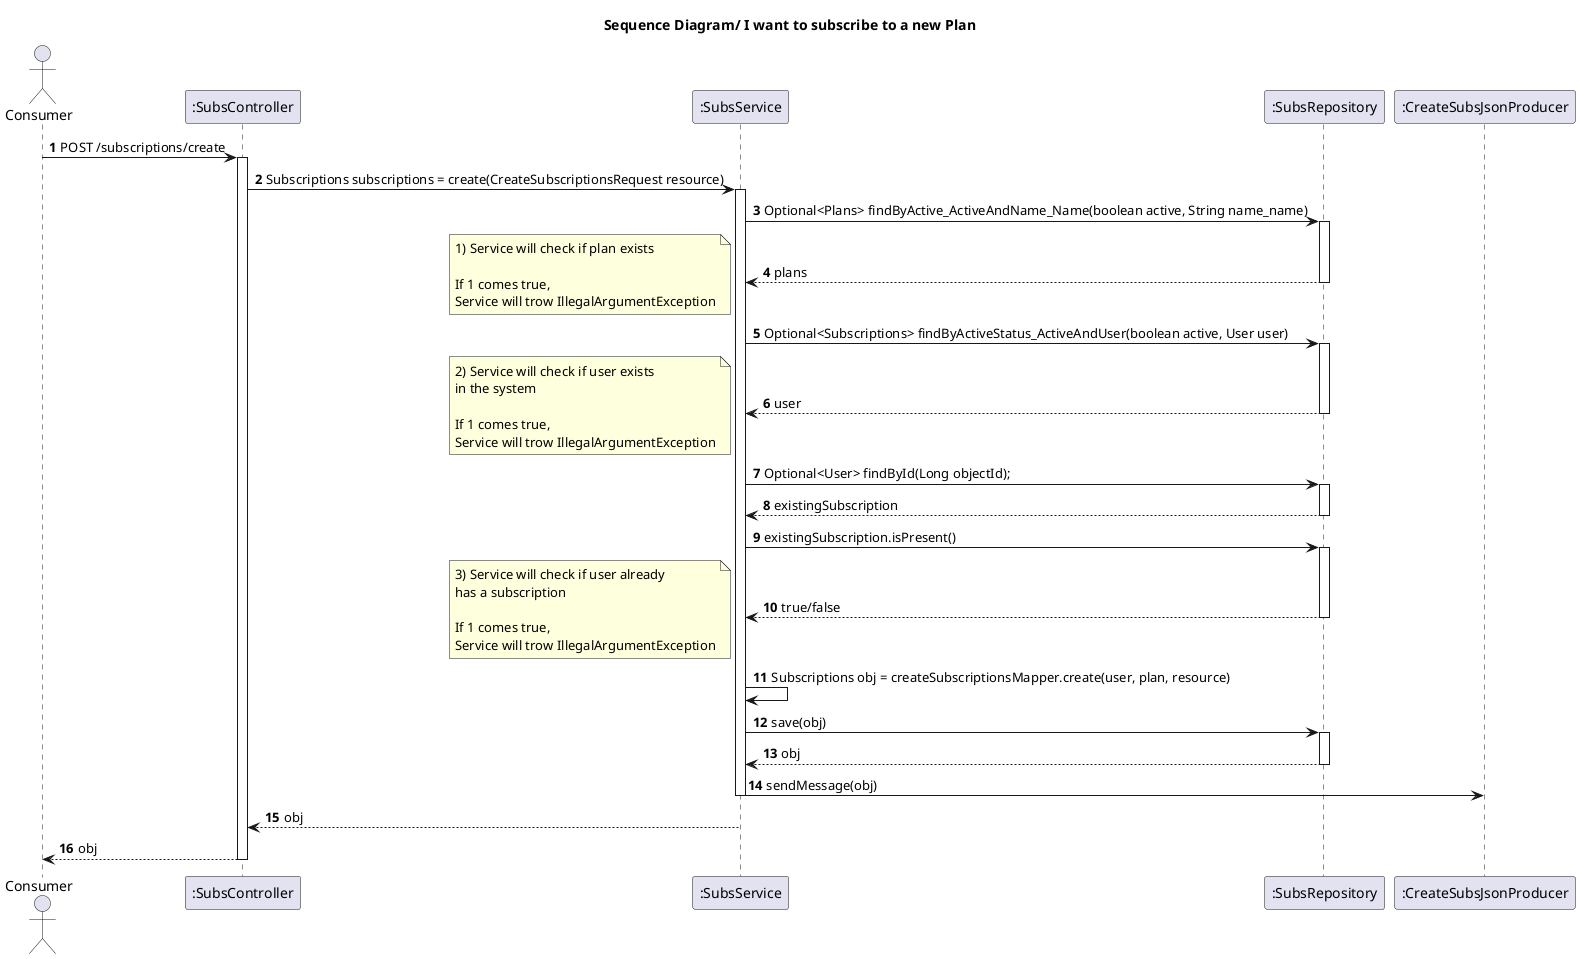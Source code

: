 @startuml
'https://plantuml.com/sequence-diagram
autonumber
title Sequence Diagram/ I want to subscribe to a new Plan

autonumber

actor "Consumer" as Ac
participant ":SubsController" as Ctrl
participant ":SubsService" as Serv
participant ":SubsRepository" as Repo
participant ":CreateSubsJsonProducer" as producer

Ac -> Ctrl ++ : POST /subscriptions/create
Ctrl -> Serv ++ :Subscriptions subscriptions = create(CreateSubscriptionsRequest resource)
Serv -> Repo ++ :	Optional<Plans> findByActive_ActiveAndName_Name(boolean active, String name_name)
Repo --> Serv -- : plans

note left
1) Service will check if plan exists

If 1 comes true,
Service will trow IllegalArgumentException
end note

Serv -> Repo ++ :	Optional<Subscriptions> findByActiveStatus_ActiveAndUser(boolean active, User user)
Repo --> Serv -- : user

note left
2) Service will check if user exists
in the system

If 1 comes true,
Service will trow IllegalArgumentException
end note

Serv -> Repo ++ :	Optional<User> findById(Long objectId);
Repo --> Serv -- : existingSubscription
Serv -> Repo ++ : existingSubscription.isPresent()
Repo --> Serv -- : true/false


note left
3) Service will check if user already
has a subscription

If 1 comes true,
Service will trow IllegalArgumentException
end note


Serv -> Serv : Subscriptions obj = createSubscriptionsMapper.create(user, plan, resource)

Serv -> Repo ++: save(obj)
Repo --> Serv --: obj

Serv -> producer -- : sendMessage(obj)
deactivate producer

Serv --> Ctrl: obj
Ac <-- Ctrl -- : obj

@enduml
